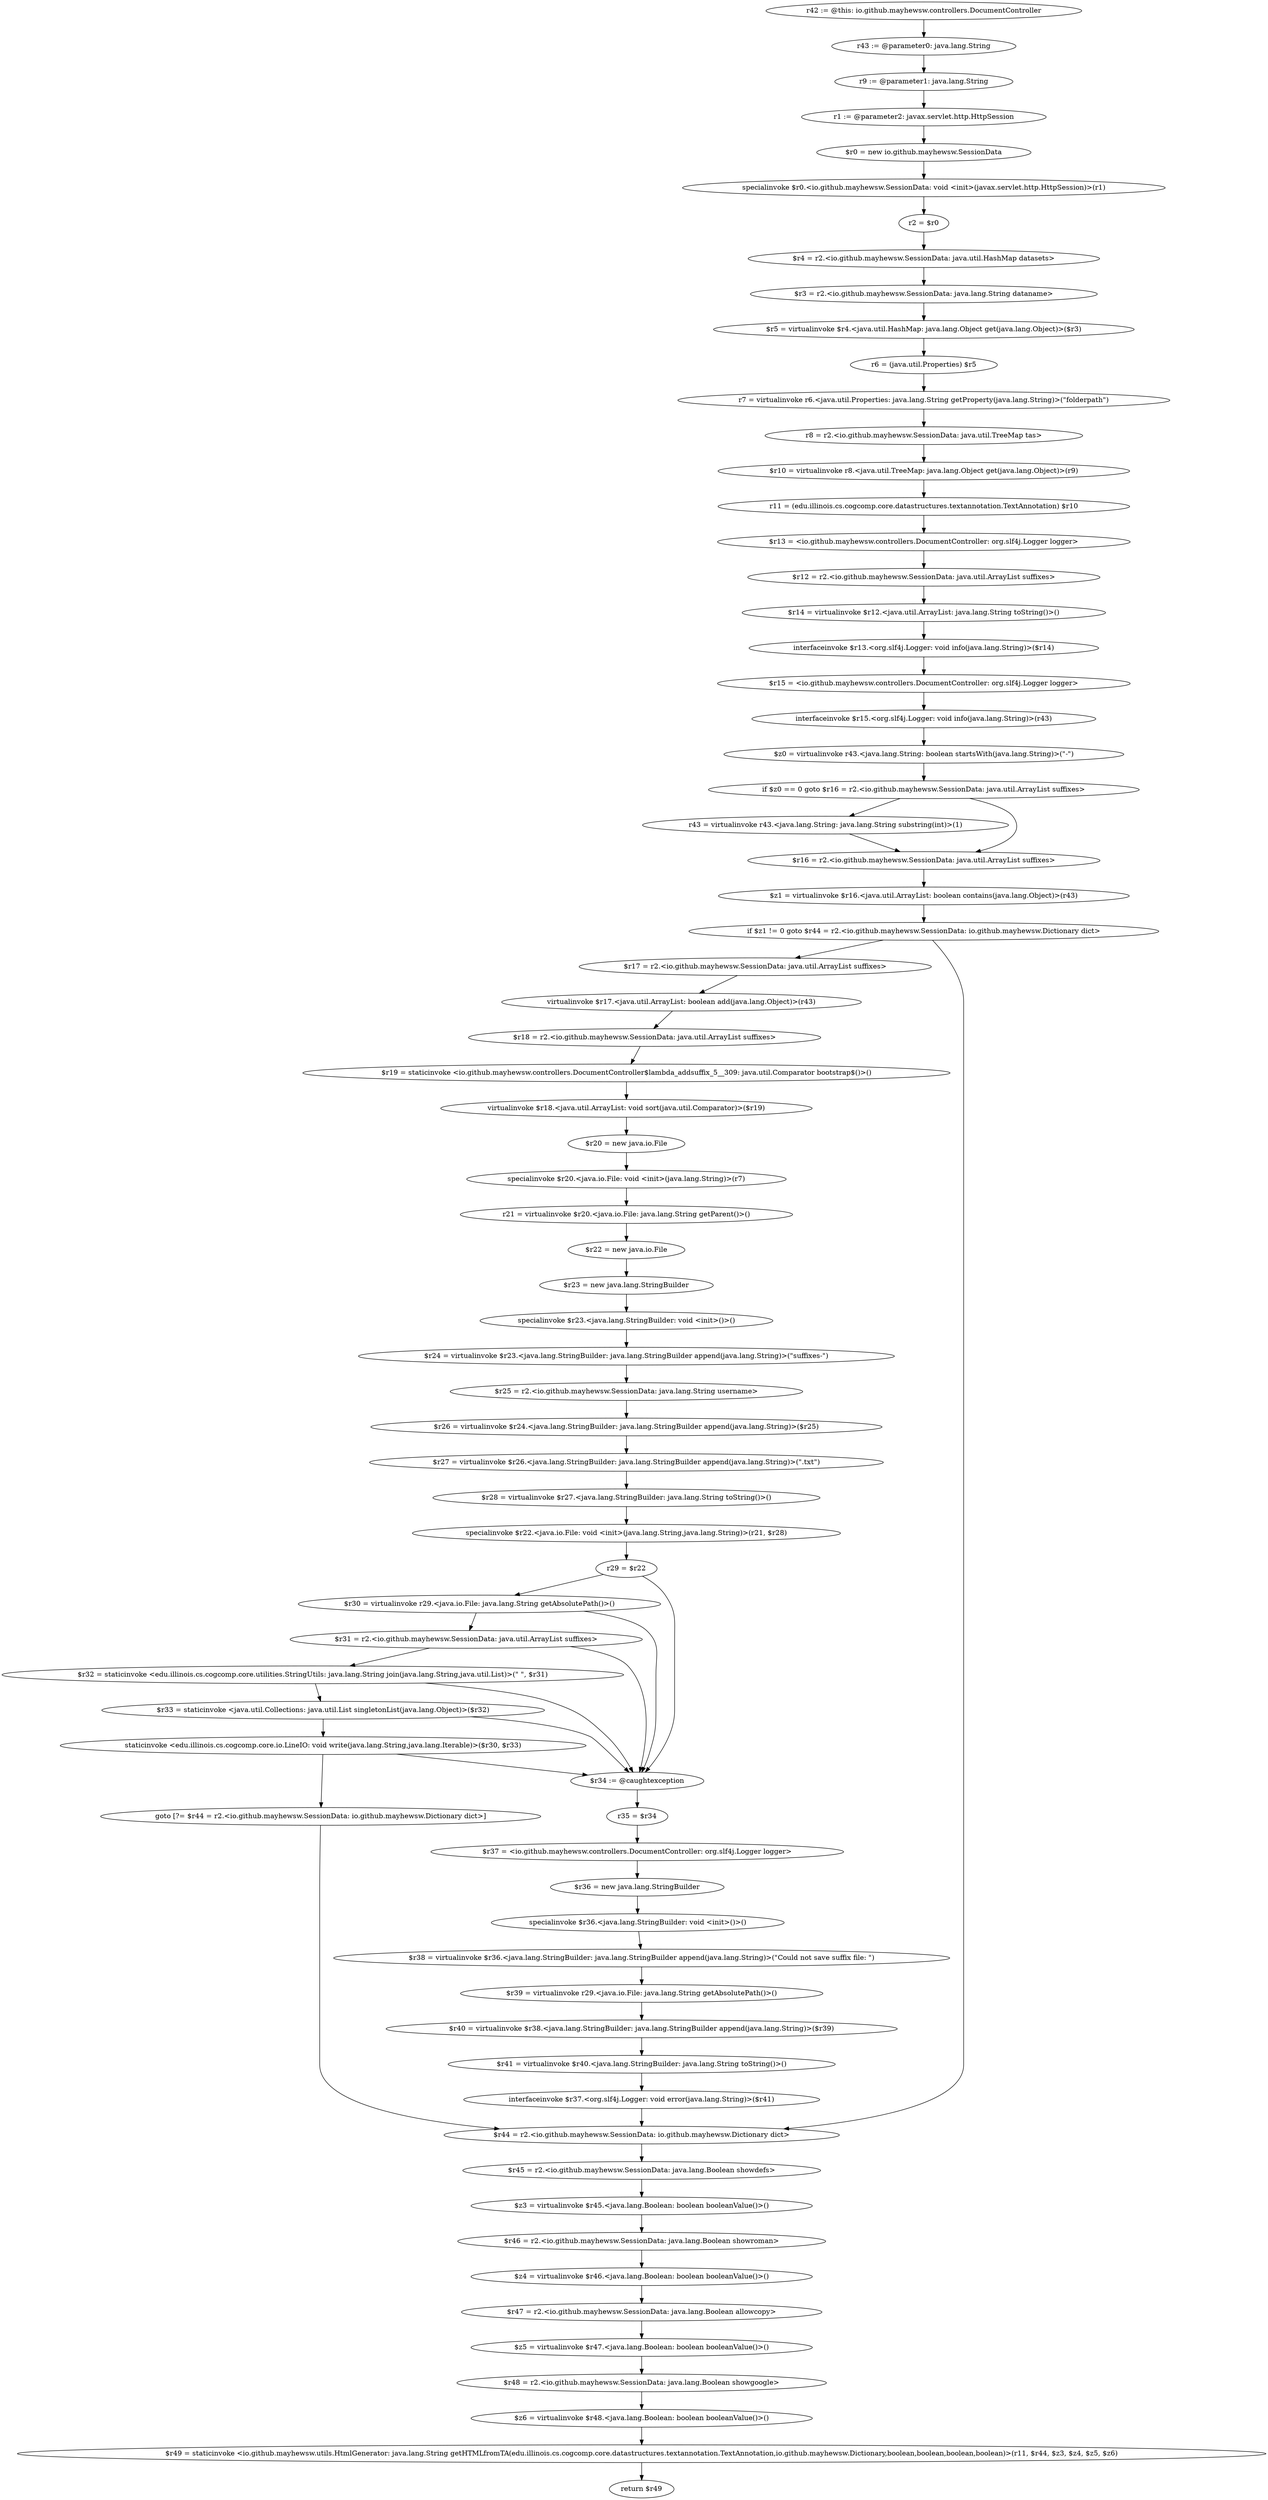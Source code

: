 digraph "unitGraph" {
    "r42 := @this: io.github.mayhewsw.controllers.DocumentController"
    "r43 := @parameter0: java.lang.String"
    "r9 := @parameter1: java.lang.String"
    "r1 := @parameter2: javax.servlet.http.HttpSession"
    "$r0 = new io.github.mayhewsw.SessionData"
    "specialinvoke $r0.<io.github.mayhewsw.SessionData: void <init>(javax.servlet.http.HttpSession)>(r1)"
    "r2 = $r0"
    "$r4 = r2.<io.github.mayhewsw.SessionData: java.util.HashMap datasets>"
    "$r3 = r2.<io.github.mayhewsw.SessionData: java.lang.String dataname>"
    "$r5 = virtualinvoke $r4.<java.util.HashMap: java.lang.Object get(java.lang.Object)>($r3)"
    "r6 = (java.util.Properties) $r5"
    "r7 = virtualinvoke r6.<java.util.Properties: java.lang.String getProperty(java.lang.String)>(\"folderpath\")"
    "r8 = r2.<io.github.mayhewsw.SessionData: java.util.TreeMap tas>"
    "$r10 = virtualinvoke r8.<java.util.TreeMap: java.lang.Object get(java.lang.Object)>(r9)"
    "r11 = (edu.illinois.cs.cogcomp.core.datastructures.textannotation.TextAnnotation) $r10"
    "$r13 = <io.github.mayhewsw.controllers.DocumentController: org.slf4j.Logger logger>"
    "$r12 = r2.<io.github.mayhewsw.SessionData: java.util.ArrayList suffixes>"
    "$r14 = virtualinvoke $r12.<java.util.ArrayList: java.lang.String toString()>()"
    "interfaceinvoke $r13.<org.slf4j.Logger: void info(java.lang.String)>($r14)"
    "$r15 = <io.github.mayhewsw.controllers.DocumentController: org.slf4j.Logger logger>"
    "interfaceinvoke $r15.<org.slf4j.Logger: void info(java.lang.String)>(r43)"
    "$z0 = virtualinvoke r43.<java.lang.String: boolean startsWith(java.lang.String)>(\"-\")"
    "if $z0 == 0 goto $r16 = r2.<io.github.mayhewsw.SessionData: java.util.ArrayList suffixes>"
    "r43 = virtualinvoke r43.<java.lang.String: java.lang.String substring(int)>(1)"
    "$r16 = r2.<io.github.mayhewsw.SessionData: java.util.ArrayList suffixes>"
    "$z1 = virtualinvoke $r16.<java.util.ArrayList: boolean contains(java.lang.Object)>(r43)"
    "if $z1 != 0 goto $r44 = r2.<io.github.mayhewsw.SessionData: io.github.mayhewsw.Dictionary dict>"
    "$r17 = r2.<io.github.mayhewsw.SessionData: java.util.ArrayList suffixes>"
    "virtualinvoke $r17.<java.util.ArrayList: boolean add(java.lang.Object)>(r43)"
    "$r18 = r2.<io.github.mayhewsw.SessionData: java.util.ArrayList suffixes>"
    "$r19 = staticinvoke <io.github.mayhewsw.controllers.DocumentController$lambda_addsuffix_5__309: java.util.Comparator bootstrap$()>()"
    "virtualinvoke $r18.<java.util.ArrayList: void sort(java.util.Comparator)>($r19)"
    "$r20 = new java.io.File"
    "specialinvoke $r20.<java.io.File: void <init>(java.lang.String)>(r7)"
    "r21 = virtualinvoke $r20.<java.io.File: java.lang.String getParent()>()"
    "$r22 = new java.io.File"
    "$r23 = new java.lang.StringBuilder"
    "specialinvoke $r23.<java.lang.StringBuilder: void <init>()>()"
    "$r24 = virtualinvoke $r23.<java.lang.StringBuilder: java.lang.StringBuilder append(java.lang.String)>(\"suffixes-\")"
    "$r25 = r2.<io.github.mayhewsw.SessionData: java.lang.String username>"
    "$r26 = virtualinvoke $r24.<java.lang.StringBuilder: java.lang.StringBuilder append(java.lang.String)>($r25)"
    "$r27 = virtualinvoke $r26.<java.lang.StringBuilder: java.lang.StringBuilder append(java.lang.String)>(\".txt\")"
    "$r28 = virtualinvoke $r27.<java.lang.StringBuilder: java.lang.String toString()>()"
    "specialinvoke $r22.<java.io.File: void <init>(java.lang.String,java.lang.String)>(r21, $r28)"
    "r29 = $r22"
    "$r30 = virtualinvoke r29.<java.io.File: java.lang.String getAbsolutePath()>()"
    "$r31 = r2.<io.github.mayhewsw.SessionData: java.util.ArrayList suffixes>"
    "$r32 = staticinvoke <edu.illinois.cs.cogcomp.core.utilities.StringUtils: java.lang.String join(java.lang.String,java.util.List)>(\" \", $r31)"
    "$r33 = staticinvoke <java.util.Collections: java.util.List singletonList(java.lang.Object)>($r32)"
    "staticinvoke <edu.illinois.cs.cogcomp.core.io.LineIO: void write(java.lang.String,java.lang.Iterable)>($r30, $r33)"
    "goto [?= $r44 = r2.<io.github.mayhewsw.SessionData: io.github.mayhewsw.Dictionary dict>]"
    "$r34 := @caughtexception"
    "r35 = $r34"
    "$r37 = <io.github.mayhewsw.controllers.DocumentController: org.slf4j.Logger logger>"
    "$r36 = new java.lang.StringBuilder"
    "specialinvoke $r36.<java.lang.StringBuilder: void <init>()>()"
    "$r38 = virtualinvoke $r36.<java.lang.StringBuilder: java.lang.StringBuilder append(java.lang.String)>(\"Could not save suffix file: \")"
    "$r39 = virtualinvoke r29.<java.io.File: java.lang.String getAbsolutePath()>()"
    "$r40 = virtualinvoke $r38.<java.lang.StringBuilder: java.lang.StringBuilder append(java.lang.String)>($r39)"
    "$r41 = virtualinvoke $r40.<java.lang.StringBuilder: java.lang.String toString()>()"
    "interfaceinvoke $r37.<org.slf4j.Logger: void error(java.lang.String)>($r41)"
    "$r44 = r2.<io.github.mayhewsw.SessionData: io.github.mayhewsw.Dictionary dict>"
    "$r45 = r2.<io.github.mayhewsw.SessionData: java.lang.Boolean showdefs>"
    "$z3 = virtualinvoke $r45.<java.lang.Boolean: boolean booleanValue()>()"
    "$r46 = r2.<io.github.mayhewsw.SessionData: java.lang.Boolean showroman>"
    "$z4 = virtualinvoke $r46.<java.lang.Boolean: boolean booleanValue()>()"
    "$r47 = r2.<io.github.mayhewsw.SessionData: java.lang.Boolean allowcopy>"
    "$z5 = virtualinvoke $r47.<java.lang.Boolean: boolean booleanValue()>()"
    "$r48 = r2.<io.github.mayhewsw.SessionData: java.lang.Boolean showgoogle>"
    "$z6 = virtualinvoke $r48.<java.lang.Boolean: boolean booleanValue()>()"
    "$r49 = staticinvoke <io.github.mayhewsw.utils.HtmlGenerator: java.lang.String getHTMLfromTA(edu.illinois.cs.cogcomp.core.datastructures.textannotation.TextAnnotation,io.github.mayhewsw.Dictionary,boolean,boolean,boolean,boolean)>(r11, $r44, $z3, $z4, $z5, $z6)"
    "return $r49"
    "r42 := @this: io.github.mayhewsw.controllers.DocumentController"->"r43 := @parameter0: java.lang.String";
    "r43 := @parameter0: java.lang.String"->"r9 := @parameter1: java.lang.String";
    "r9 := @parameter1: java.lang.String"->"r1 := @parameter2: javax.servlet.http.HttpSession";
    "r1 := @parameter2: javax.servlet.http.HttpSession"->"$r0 = new io.github.mayhewsw.SessionData";
    "$r0 = new io.github.mayhewsw.SessionData"->"specialinvoke $r0.<io.github.mayhewsw.SessionData: void <init>(javax.servlet.http.HttpSession)>(r1)";
    "specialinvoke $r0.<io.github.mayhewsw.SessionData: void <init>(javax.servlet.http.HttpSession)>(r1)"->"r2 = $r0";
    "r2 = $r0"->"$r4 = r2.<io.github.mayhewsw.SessionData: java.util.HashMap datasets>";
    "$r4 = r2.<io.github.mayhewsw.SessionData: java.util.HashMap datasets>"->"$r3 = r2.<io.github.mayhewsw.SessionData: java.lang.String dataname>";
    "$r3 = r2.<io.github.mayhewsw.SessionData: java.lang.String dataname>"->"$r5 = virtualinvoke $r4.<java.util.HashMap: java.lang.Object get(java.lang.Object)>($r3)";
    "$r5 = virtualinvoke $r4.<java.util.HashMap: java.lang.Object get(java.lang.Object)>($r3)"->"r6 = (java.util.Properties) $r5";
    "r6 = (java.util.Properties) $r5"->"r7 = virtualinvoke r6.<java.util.Properties: java.lang.String getProperty(java.lang.String)>(\"folderpath\")";
    "r7 = virtualinvoke r6.<java.util.Properties: java.lang.String getProperty(java.lang.String)>(\"folderpath\")"->"r8 = r2.<io.github.mayhewsw.SessionData: java.util.TreeMap tas>";
    "r8 = r2.<io.github.mayhewsw.SessionData: java.util.TreeMap tas>"->"$r10 = virtualinvoke r8.<java.util.TreeMap: java.lang.Object get(java.lang.Object)>(r9)";
    "$r10 = virtualinvoke r8.<java.util.TreeMap: java.lang.Object get(java.lang.Object)>(r9)"->"r11 = (edu.illinois.cs.cogcomp.core.datastructures.textannotation.TextAnnotation) $r10";
    "r11 = (edu.illinois.cs.cogcomp.core.datastructures.textannotation.TextAnnotation) $r10"->"$r13 = <io.github.mayhewsw.controllers.DocumentController: org.slf4j.Logger logger>";
    "$r13 = <io.github.mayhewsw.controllers.DocumentController: org.slf4j.Logger logger>"->"$r12 = r2.<io.github.mayhewsw.SessionData: java.util.ArrayList suffixes>";
    "$r12 = r2.<io.github.mayhewsw.SessionData: java.util.ArrayList suffixes>"->"$r14 = virtualinvoke $r12.<java.util.ArrayList: java.lang.String toString()>()";
    "$r14 = virtualinvoke $r12.<java.util.ArrayList: java.lang.String toString()>()"->"interfaceinvoke $r13.<org.slf4j.Logger: void info(java.lang.String)>($r14)";
    "interfaceinvoke $r13.<org.slf4j.Logger: void info(java.lang.String)>($r14)"->"$r15 = <io.github.mayhewsw.controllers.DocumentController: org.slf4j.Logger logger>";
    "$r15 = <io.github.mayhewsw.controllers.DocumentController: org.slf4j.Logger logger>"->"interfaceinvoke $r15.<org.slf4j.Logger: void info(java.lang.String)>(r43)";
    "interfaceinvoke $r15.<org.slf4j.Logger: void info(java.lang.String)>(r43)"->"$z0 = virtualinvoke r43.<java.lang.String: boolean startsWith(java.lang.String)>(\"-\")";
    "$z0 = virtualinvoke r43.<java.lang.String: boolean startsWith(java.lang.String)>(\"-\")"->"if $z0 == 0 goto $r16 = r2.<io.github.mayhewsw.SessionData: java.util.ArrayList suffixes>";
    "if $z0 == 0 goto $r16 = r2.<io.github.mayhewsw.SessionData: java.util.ArrayList suffixes>"->"r43 = virtualinvoke r43.<java.lang.String: java.lang.String substring(int)>(1)";
    "if $z0 == 0 goto $r16 = r2.<io.github.mayhewsw.SessionData: java.util.ArrayList suffixes>"->"$r16 = r2.<io.github.mayhewsw.SessionData: java.util.ArrayList suffixes>";
    "r43 = virtualinvoke r43.<java.lang.String: java.lang.String substring(int)>(1)"->"$r16 = r2.<io.github.mayhewsw.SessionData: java.util.ArrayList suffixes>";
    "$r16 = r2.<io.github.mayhewsw.SessionData: java.util.ArrayList suffixes>"->"$z1 = virtualinvoke $r16.<java.util.ArrayList: boolean contains(java.lang.Object)>(r43)";
    "$z1 = virtualinvoke $r16.<java.util.ArrayList: boolean contains(java.lang.Object)>(r43)"->"if $z1 != 0 goto $r44 = r2.<io.github.mayhewsw.SessionData: io.github.mayhewsw.Dictionary dict>";
    "if $z1 != 0 goto $r44 = r2.<io.github.mayhewsw.SessionData: io.github.mayhewsw.Dictionary dict>"->"$r17 = r2.<io.github.mayhewsw.SessionData: java.util.ArrayList suffixes>";
    "if $z1 != 0 goto $r44 = r2.<io.github.mayhewsw.SessionData: io.github.mayhewsw.Dictionary dict>"->"$r44 = r2.<io.github.mayhewsw.SessionData: io.github.mayhewsw.Dictionary dict>";
    "$r17 = r2.<io.github.mayhewsw.SessionData: java.util.ArrayList suffixes>"->"virtualinvoke $r17.<java.util.ArrayList: boolean add(java.lang.Object)>(r43)";
    "virtualinvoke $r17.<java.util.ArrayList: boolean add(java.lang.Object)>(r43)"->"$r18 = r2.<io.github.mayhewsw.SessionData: java.util.ArrayList suffixes>";
    "$r18 = r2.<io.github.mayhewsw.SessionData: java.util.ArrayList suffixes>"->"$r19 = staticinvoke <io.github.mayhewsw.controllers.DocumentController$lambda_addsuffix_5__309: java.util.Comparator bootstrap$()>()";
    "$r19 = staticinvoke <io.github.mayhewsw.controllers.DocumentController$lambda_addsuffix_5__309: java.util.Comparator bootstrap$()>()"->"virtualinvoke $r18.<java.util.ArrayList: void sort(java.util.Comparator)>($r19)";
    "virtualinvoke $r18.<java.util.ArrayList: void sort(java.util.Comparator)>($r19)"->"$r20 = new java.io.File";
    "$r20 = new java.io.File"->"specialinvoke $r20.<java.io.File: void <init>(java.lang.String)>(r7)";
    "specialinvoke $r20.<java.io.File: void <init>(java.lang.String)>(r7)"->"r21 = virtualinvoke $r20.<java.io.File: java.lang.String getParent()>()";
    "r21 = virtualinvoke $r20.<java.io.File: java.lang.String getParent()>()"->"$r22 = new java.io.File";
    "$r22 = new java.io.File"->"$r23 = new java.lang.StringBuilder";
    "$r23 = new java.lang.StringBuilder"->"specialinvoke $r23.<java.lang.StringBuilder: void <init>()>()";
    "specialinvoke $r23.<java.lang.StringBuilder: void <init>()>()"->"$r24 = virtualinvoke $r23.<java.lang.StringBuilder: java.lang.StringBuilder append(java.lang.String)>(\"suffixes-\")";
    "$r24 = virtualinvoke $r23.<java.lang.StringBuilder: java.lang.StringBuilder append(java.lang.String)>(\"suffixes-\")"->"$r25 = r2.<io.github.mayhewsw.SessionData: java.lang.String username>";
    "$r25 = r2.<io.github.mayhewsw.SessionData: java.lang.String username>"->"$r26 = virtualinvoke $r24.<java.lang.StringBuilder: java.lang.StringBuilder append(java.lang.String)>($r25)";
    "$r26 = virtualinvoke $r24.<java.lang.StringBuilder: java.lang.StringBuilder append(java.lang.String)>($r25)"->"$r27 = virtualinvoke $r26.<java.lang.StringBuilder: java.lang.StringBuilder append(java.lang.String)>(\".txt\")";
    "$r27 = virtualinvoke $r26.<java.lang.StringBuilder: java.lang.StringBuilder append(java.lang.String)>(\".txt\")"->"$r28 = virtualinvoke $r27.<java.lang.StringBuilder: java.lang.String toString()>()";
    "$r28 = virtualinvoke $r27.<java.lang.StringBuilder: java.lang.String toString()>()"->"specialinvoke $r22.<java.io.File: void <init>(java.lang.String,java.lang.String)>(r21, $r28)";
    "specialinvoke $r22.<java.io.File: void <init>(java.lang.String,java.lang.String)>(r21, $r28)"->"r29 = $r22";
    "r29 = $r22"->"$r30 = virtualinvoke r29.<java.io.File: java.lang.String getAbsolutePath()>()";
    "r29 = $r22"->"$r34 := @caughtexception";
    "$r30 = virtualinvoke r29.<java.io.File: java.lang.String getAbsolutePath()>()"->"$r31 = r2.<io.github.mayhewsw.SessionData: java.util.ArrayList suffixes>";
    "$r30 = virtualinvoke r29.<java.io.File: java.lang.String getAbsolutePath()>()"->"$r34 := @caughtexception";
    "$r31 = r2.<io.github.mayhewsw.SessionData: java.util.ArrayList suffixes>"->"$r32 = staticinvoke <edu.illinois.cs.cogcomp.core.utilities.StringUtils: java.lang.String join(java.lang.String,java.util.List)>(\" \", $r31)";
    "$r31 = r2.<io.github.mayhewsw.SessionData: java.util.ArrayList suffixes>"->"$r34 := @caughtexception";
    "$r32 = staticinvoke <edu.illinois.cs.cogcomp.core.utilities.StringUtils: java.lang.String join(java.lang.String,java.util.List)>(\" \", $r31)"->"$r33 = staticinvoke <java.util.Collections: java.util.List singletonList(java.lang.Object)>($r32)";
    "$r32 = staticinvoke <edu.illinois.cs.cogcomp.core.utilities.StringUtils: java.lang.String join(java.lang.String,java.util.List)>(\" \", $r31)"->"$r34 := @caughtexception";
    "$r33 = staticinvoke <java.util.Collections: java.util.List singletonList(java.lang.Object)>($r32)"->"staticinvoke <edu.illinois.cs.cogcomp.core.io.LineIO: void write(java.lang.String,java.lang.Iterable)>($r30, $r33)";
    "$r33 = staticinvoke <java.util.Collections: java.util.List singletonList(java.lang.Object)>($r32)"->"$r34 := @caughtexception";
    "staticinvoke <edu.illinois.cs.cogcomp.core.io.LineIO: void write(java.lang.String,java.lang.Iterable)>($r30, $r33)"->"goto [?= $r44 = r2.<io.github.mayhewsw.SessionData: io.github.mayhewsw.Dictionary dict>]";
    "staticinvoke <edu.illinois.cs.cogcomp.core.io.LineIO: void write(java.lang.String,java.lang.Iterable)>($r30, $r33)"->"$r34 := @caughtexception";
    "goto [?= $r44 = r2.<io.github.mayhewsw.SessionData: io.github.mayhewsw.Dictionary dict>]"->"$r44 = r2.<io.github.mayhewsw.SessionData: io.github.mayhewsw.Dictionary dict>";
    "$r34 := @caughtexception"->"r35 = $r34";
    "r35 = $r34"->"$r37 = <io.github.mayhewsw.controllers.DocumentController: org.slf4j.Logger logger>";
    "$r37 = <io.github.mayhewsw.controllers.DocumentController: org.slf4j.Logger logger>"->"$r36 = new java.lang.StringBuilder";
    "$r36 = new java.lang.StringBuilder"->"specialinvoke $r36.<java.lang.StringBuilder: void <init>()>()";
    "specialinvoke $r36.<java.lang.StringBuilder: void <init>()>()"->"$r38 = virtualinvoke $r36.<java.lang.StringBuilder: java.lang.StringBuilder append(java.lang.String)>(\"Could not save suffix file: \")";
    "$r38 = virtualinvoke $r36.<java.lang.StringBuilder: java.lang.StringBuilder append(java.lang.String)>(\"Could not save suffix file: \")"->"$r39 = virtualinvoke r29.<java.io.File: java.lang.String getAbsolutePath()>()";
    "$r39 = virtualinvoke r29.<java.io.File: java.lang.String getAbsolutePath()>()"->"$r40 = virtualinvoke $r38.<java.lang.StringBuilder: java.lang.StringBuilder append(java.lang.String)>($r39)";
    "$r40 = virtualinvoke $r38.<java.lang.StringBuilder: java.lang.StringBuilder append(java.lang.String)>($r39)"->"$r41 = virtualinvoke $r40.<java.lang.StringBuilder: java.lang.String toString()>()";
    "$r41 = virtualinvoke $r40.<java.lang.StringBuilder: java.lang.String toString()>()"->"interfaceinvoke $r37.<org.slf4j.Logger: void error(java.lang.String)>($r41)";
    "interfaceinvoke $r37.<org.slf4j.Logger: void error(java.lang.String)>($r41)"->"$r44 = r2.<io.github.mayhewsw.SessionData: io.github.mayhewsw.Dictionary dict>";
    "$r44 = r2.<io.github.mayhewsw.SessionData: io.github.mayhewsw.Dictionary dict>"->"$r45 = r2.<io.github.mayhewsw.SessionData: java.lang.Boolean showdefs>";
    "$r45 = r2.<io.github.mayhewsw.SessionData: java.lang.Boolean showdefs>"->"$z3 = virtualinvoke $r45.<java.lang.Boolean: boolean booleanValue()>()";
    "$z3 = virtualinvoke $r45.<java.lang.Boolean: boolean booleanValue()>()"->"$r46 = r2.<io.github.mayhewsw.SessionData: java.lang.Boolean showroman>";
    "$r46 = r2.<io.github.mayhewsw.SessionData: java.lang.Boolean showroman>"->"$z4 = virtualinvoke $r46.<java.lang.Boolean: boolean booleanValue()>()";
    "$z4 = virtualinvoke $r46.<java.lang.Boolean: boolean booleanValue()>()"->"$r47 = r2.<io.github.mayhewsw.SessionData: java.lang.Boolean allowcopy>";
    "$r47 = r2.<io.github.mayhewsw.SessionData: java.lang.Boolean allowcopy>"->"$z5 = virtualinvoke $r47.<java.lang.Boolean: boolean booleanValue()>()";
    "$z5 = virtualinvoke $r47.<java.lang.Boolean: boolean booleanValue()>()"->"$r48 = r2.<io.github.mayhewsw.SessionData: java.lang.Boolean showgoogle>";
    "$r48 = r2.<io.github.mayhewsw.SessionData: java.lang.Boolean showgoogle>"->"$z6 = virtualinvoke $r48.<java.lang.Boolean: boolean booleanValue()>()";
    "$z6 = virtualinvoke $r48.<java.lang.Boolean: boolean booleanValue()>()"->"$r49 = staticinvoke <io.github.mayhewsw.utils.HtmlGenerator: java.lang.String getHTMLfromTA(edu.illinois.cs.cogcomp.core.datastructures.textannotation.TextAnnotation,io.github.mayhewsw.Dictionary,boolean,boolean,boolean,boolean)>(r11, $r44, $z3, $z4, $z5, $z6)";
    "$r49 = staticinvoke <io.github.mayhewsw.utils.HtmlGenerator: java.lang.String getHTMLfromTA(edu.illinois.cs.cogcomp.core.datastructures.textannotation.TextAnnotation,io.github.mayhewsw.Dictionary,boolean,boolean,boolean,boolean)>(r11, $r44, $z3, $z4, $z5, $z6)"->"return $r49";
}
